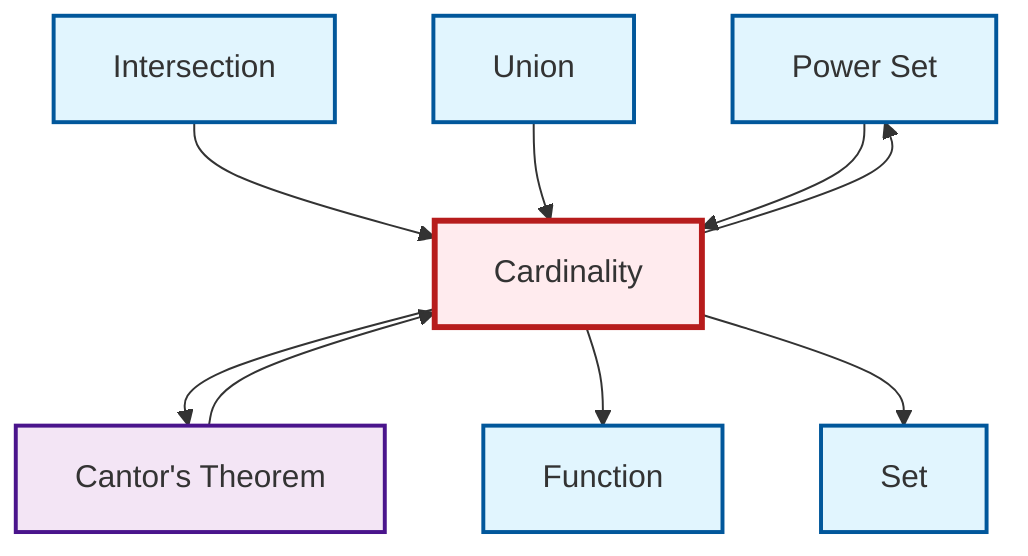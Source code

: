 graph TD
    classDef definition fill:#e1f5fe,stroke:#01579b,stroke-width:2px
    classDef theorem fill:#f3e5f5,stroke:#4a148c,stroke-width:2px
    classDef axiom fill:#fff3e0,stroke:#e65100,stroke-width:2px
    classDef example fill:#e8f5e9,stroke:#1b5e20,stroke-width:2px
    classDef current fill:#ffebee,stroke:#b71c1c,stroke-width:3px
    def-power-set["Power Set"]:::definition
    def-union["Union"]:::definition
    def-intersection["Intersection"]:::definition
    def-function["Function"]:::definition
    def-cardinality["Cardinality"]:::definition
    thm-cantor["Cantor's Theorem"]:::theorem
    def-set["Set"]:::definition
    def-cardinality --> def-power-set
    thm-cantor --> def-cardinality
    def-cardinality --> thm-cantor
    def-intersection --> def-cardinality
    def-cardinality --> def-function
    def-union --> def-cardinality
    def-cardinality --> def-set
    def-power-set --> def-cardinality
    class def-cardinality current